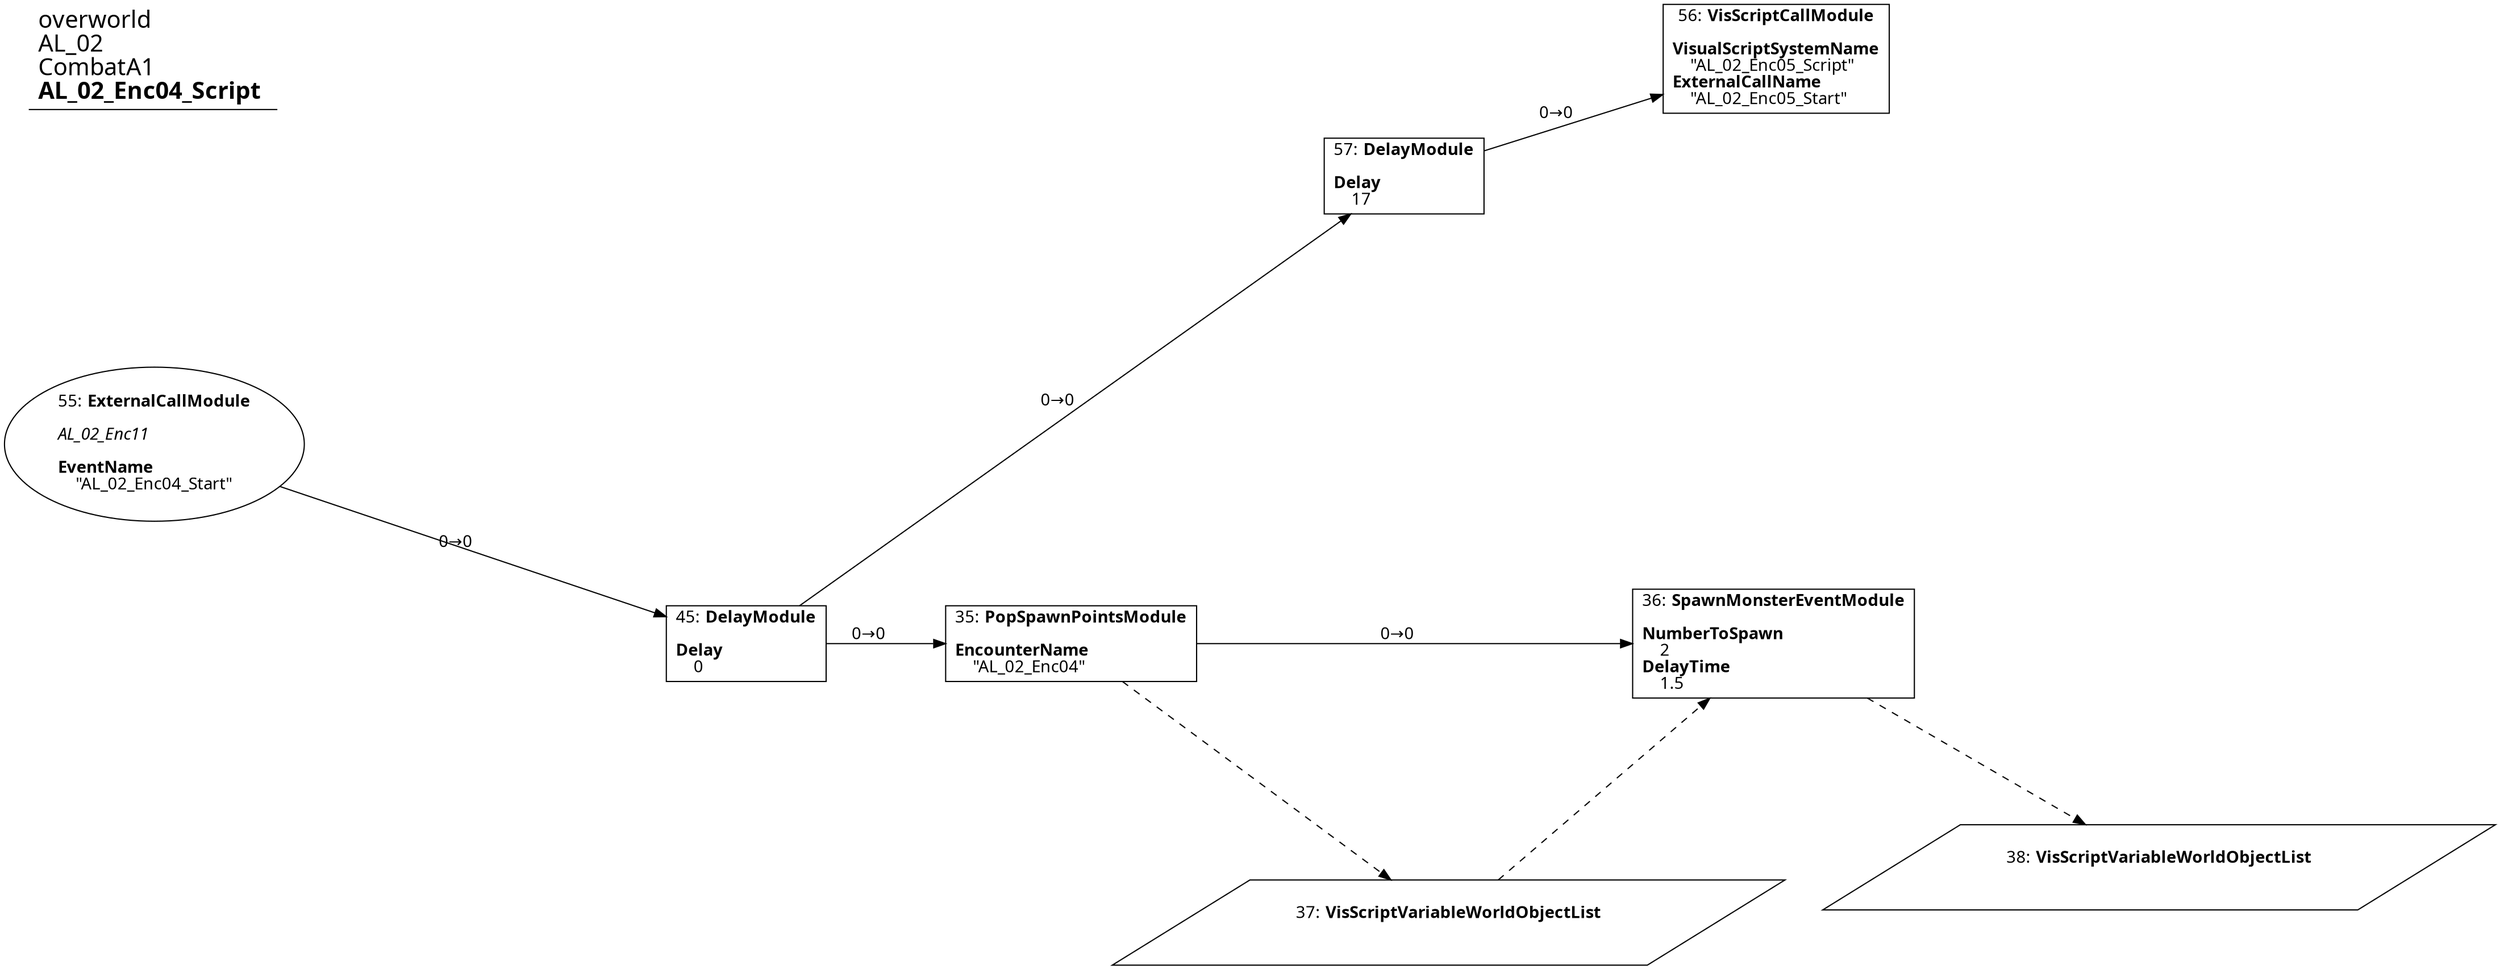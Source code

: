 digraph {
    layout = fdp;
    overlap = prism;
    sep = "+16";
    splines = spline;

    node [ shape = box ];

    graph [ fontname = "Segoe UI" ];
    node [ fontname = "Segoe UI" ];
    edge [ fontname = "Segoe UI" ];

    35 [ label = <35: <b>PopSpawnPointsModule</b><br/><br/><b>EncounterName</b><br align="left"/>    &quot;AL_02_Enc04&quot;<br align="left"/>> ];
    35 [ pos = "0.24400002,0.504!" ];
    35 -> 36 [ label = "0→0" ];
    35 -> 37 [ style = dashed ];

    36 [ label = <36: <b>SpawnMonsterEventModule</b><br/><br/><b>NumberToSpawn</b><br align="left"/>    2<br align="left"/><b>DelayTime</b><br align="left"/>    1.5<br align="left"/>> ];
    36 [ pos = "0.76500005,0.504!" ];
    37 -> 36 [ style = dashed ];
    36 -> 38 [ style = dashed ];

    37 [ label = <37: <b>VisScriptVariableWorldObjectList</b><br/><br/>> ];
    37 [ shape = parallelogram ]
    37 [ pos = "0.52400005,0.29700002!" ];

    38 [ label = <38: <b>VisScriptVariableWorldObjectList</b><br/><br/>> ];
    38 [ shape = parallelogram ]
    38 [ pos = "1.051,0.33800003!" ];

    45 [ label = <45: <b>DelayModule</b><br/><br/><b>Delay</b><br align="left"/>    0<br align="left"/>> ];
    45 [ pos = "0.003,0.504!" ];
    45 -> 35 [ label = "0→0" ];
    45 -> 57 [ label = "0→0" ];

    55 [ label = <55: <b>ExternalCallModule</b><br/><br/><i>AL_02_Enc11<br align="left"/></i><br align="left"/><b>EventName</b><br align="left"/>    &quot;AL_02_Enc04_Start&quot;<br align="left"/>> ];
    55 [ shape = oval ]
    55 [ pos = "-0.43600002,0.652!" ];
    55 -> 45 [ label = "0→0" ];

    56 [ label = <56: <b>VisScriptCallModule</b><br/><br/><b>VisualScriptSystemName</b><br align="left"/>    &quot;AL_02_Enc05_Script&quot;<br align="left"/><b>ExternalCallName</b><br align="left"/>    &quot;AL_02_Enc05_Start&quot;<br align="left"/>> ];
    56 [ pos = "0.767,0.938!" ];

    57 [ label = <57: <b>DelayModule</b><br/><br/><b>Delay</b><br align="left"/>    17<br align="left"/>> ];
    57 [ pos = "0.49100003,0.851!" ];
    57 -> 56 [ label = "0→0" ];

    title [ pos = "-0.437,0.93900007!" ];
    title [ shape = underline ];
    title [ label = <<font point-size="20">overworld<br align="left"/>AL_02<br align="left"/>CombatA1<br align="left"/><b>AL_02_Enc04_Script </b><br align="left"/></font>> ];
}
